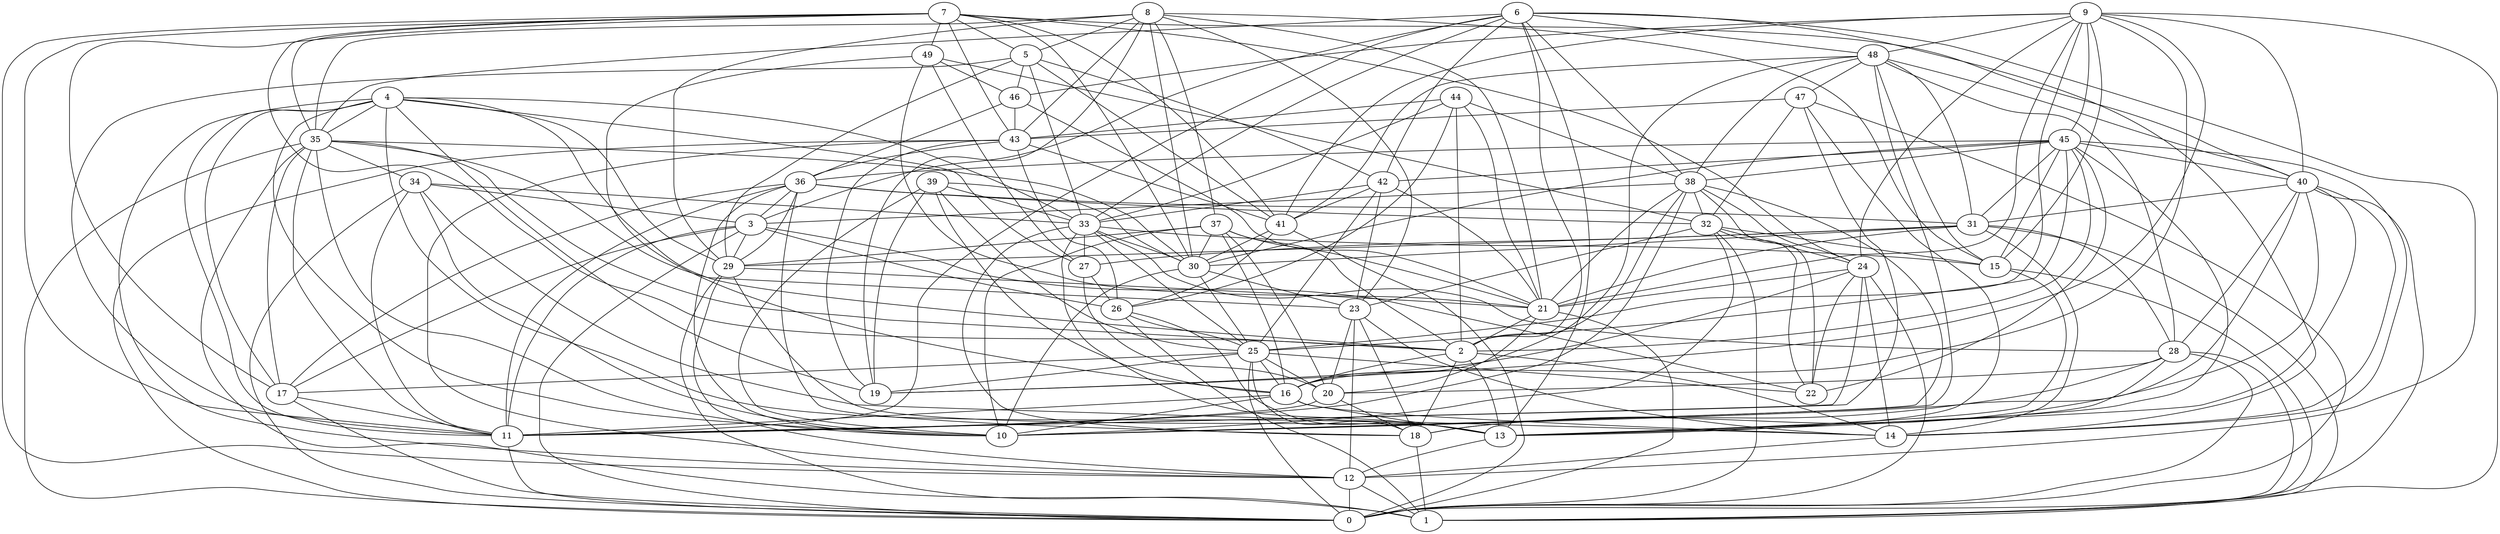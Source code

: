 digraph GG_graph {

subgraph G_graph {
edge [color = black]
"15" -> "1" [dir = none]
"15" -> "13" [dir = none]
"25" -> "19" [dir = none]
"25" -> "0" [dir = none]
"25" -> "18" [dir = none]
"25" -> "16" [dir = none]
"26" -> "1" [dir = none]
"26" -> "13" [dir = none]
"49" -> "21" [dir = none]
"49" -> "32" [dir = none]
"42" -> "41" [dir = none]
"42" -> "25" [dir = none]
"42" -> "33" [dir = none]
"42" -> "21" [dir = none]
"4" -> "33" [dir = none]
"4" -> "12" [dir = none]
"4" -> "10" [dir = none]
"5" -> "41" [dir = none]
"5" -> "46" [dir = none]
"5" -> "33" [dir = none]
"5" -> "42" [dir = none]
"46" -> "21" [dir = none]
"46" -> "36" [dir = none]
"48" -> "47" [dir = none]
"48" -> "41" [dir = none]
"28" -> "20" [dir = none]
"28" -> "1" [dir = none]
"28" -> "13" [dir = none]
"44" -> "33" [dir = none]
"44" -> "26" [dir = none]
"44" -> "2" [dir = none]
"29" -> "12" [dir = none]
"29" -> "13" [dir = none]
"29" -> "21" [dir = none]
"29" -> "1" [dir = none]
"37" -> "29" [dir = none]
"14" -> "12" [dir = none]
"34" -> "33" [dir = none]
"34" -> "10" [dir = none]
"34" -> "0" [dir = none]
"9" -> "24" [dir = none]
"9" -> "45" [dir = none]
"9" -> "19" [dir = none]
"9" -> "48" [dir = none]
"36" -> "11" [dir = none]
"36" -> "32" [dir = none]
"36" -> "3" [dir = none]
"36" -> "18" [dir = none]
"8" -> "19" [dir = none]
"8" -> "30" [dir = none]
"8" -> "37" [dir = none]
"38" -> "22" [dir = none]
"38" -> "11" [dir = none]
"38" -> "10" [dir = none]
"24" -> "19" [dir = none]
"24" -> "22" [dir = none]
"20" -> "11" [dir = none]
"39" -> "19" [dir = none]
"39" -> "16" [dir = none]
"40" -> "18" [dir = none]
"40" -> "14" [dir = none]
"7" -> "17" [dir = none]
"7" -> "11" [dir = none]
"7" -> "43" [dir = none]
"7" -> "35" [dir = none]
"6" -> "11" [dir = none]
"6" -> "48" [dir = none]
"6" -> "33" [dir = none]
"6" -> "3" [dir = none]
"6" -> "2" [dir = none]
"45" -> "15" [dir = none]
"45" -> "36" [dir = none]
"45" -> "30" [dir = none]
"45" -> "22" [dir = none]
"45" -> "13" [dir = none]
"45" -> "31" [dir = none]
"30" -> "23" [dir = none]
"3" -> "26" [dir = none]
"3" -> "11" [dir = none]
"3" -> "17" [dir = none]
"16" -> "13" [dir = none]
"16" -> "14" [dir = none]
"47" -> "32" [dir = none]
"47" -> "11" [dir = none]
"47" -> "0" [dir = none]
"27" -> "26" [dir = none]
"35" -> "17" [dir = none]
"35" -> "11" [dir = none]
"35" -> "1" [dir = none]
"35" -> "23" [dir = none]
"43" -> "26" [dir = none]
"43" -> "12" [dir = none]
"33" -> "25" [dir = none]
"33" -> "27" [dir = none]
"21" -> "2" [dir = none]
"23" -> "18" [dir = none]
"31" -> "27" [dir = none]
"31" -> "29" [dir = none]
"7" -> "12" [dir = none]
"31" -> "21" [dir = none]
"35" -> "10" [dir = none]
"41" -> "26" [dir = none]
"40" -> "31" [dir = none]
"39" -> "10" [dir = none]
"25" -> "22" [dir = none]
"18" -> "1" [dir = none]
"32" -> "10" [dir = none]
"16" -> "11" [dir = none]
"45" -> "40" [dir = none]
"42" -> "23" [dir = none]
"9" -> "15" [dir = none]
"26" -> "25" [dir = none]
"24" -> "0" [dir = none]
"48" -> "16" [dir = none]
"32" -> "15" [dir = none]
"4" -> "35" [dir = none]
"9" -> "46" [dir = none]
"8" -> "5" [dir = none]
"5" -> "11" [dir = none]
"40" -> "10" [dir = none]
"4" -> "29" [dir = none]
"45" -> "2" [dir = none]
"45" -> "42" [dir = none]
"35" -> "0" [dir = none]
"7" -> "41" [dir = none]
"37" -> "10" [dir = none]
"12" -> "0" [dir = none]
"28" -> "0" [dir = none]
"38" -> "21" [dir = none]
"37" -> "16" [dir = none]
"9" -> "1" [dir = none]
"34" -> "11" [dir = none]
"31" -> "28" [dir = none]
"46" -> "43" [dir = none]
"32" -> "0" [dir = none]
"17" -> "11" [dir = none]
"28" -> "18" [dir = none]
"8" -> "15" [dir = none]
"49" -> "27" [dir = none]
"38" -> "32" [dir = none]
"24" -> "21" [dir = none]
"4" -> "17" [dir = none]
"35" -> "2" [dir = none]
"49" -> "16" [dir = none]
"4" -> "27" [dir = none]
"7" -> "2" [dir = none]
"38" -> "2" [dir = none]
"47" -> "13" [dir = none]
"44" -> "21" [dir = none]
"43" -> "41" [dir = none]
"44" -> "38" [dir = none]
"36" -> "10" [dir = none]
"4" -> "13" [dir = none]
"30" -> "10" [dir = none]
"43" -> "0" [dir = none]
"32" -> "22" [dir = none]
"8" -> "29" [dir = none]
"21" -> "0" [dir = none]
"43" -> "36" [dir = none]
"35" -> "30" [dir = none]
"20" -> "18" [dir = none]
"6" -> "35" [dir = none]
"34" -> "14" [dir = none]
"2" -> "18" [dir = none]
"9" -> "21" [dir = none]
"41" -> "0" [dir = none]
"45" -> "25" [dir = none]
"48" -> "10" [dir = none]
"27" -> "20" [dir = none]
"11" -> "0" [dir = none]
"7" -> "49" [dir = none]
"39" -> "33" [dir = none]
"33" -> "28" [dir = none]
"36" -> "29" [dir = none]
"48" -> "40" [dir = none]
"31" -> "1" [dir = none]
"9" -> "25" [dir = none]
"49" -> "46" [dir = none]
"45" -> "14" [dir = none]
"31" -> "14" [dir = none]
"32" -> "24" [dir = none]
"33" -> "18" [dir = none]
"48" -> "31" [dir = none]
"38" -> "3" [dir = none]
"8" -> "23" [dir = none]
"24" -> "11" [dir = none]
"17" -> "0" [dir = none]
"48" -> "38" [dir = none]
"23" -> "20" [dir = none]
"25" -> "17" [dir = none]
"40" -> "28" [dir = none]
"16" -> "10" [dir = none]
"6" -> "12" [dir = none]
"40" -> "13" [dir = none]
"6" -> "38" [dir = none]
"48" -> "15" [dir = none]
"33" -> "30" [dir = none]
"6" -> "42" [dir = none]
"37" -> "2" [dir = none]
"2" -> "16" [dir = none]
"32" -> "23" [dir = none]
"7" -> "40" [dir = none]
"8" -> "43" [dir = none]
"33" -> "15" [dir = none]
"43" -> "19" [dir = none]
"8" -> "21" [dir = none]
"36" -> "17" [dir = none]
"4" -> "19" [dir = none]
"4" -> "2" [dir = none]
"47" -> "43" [dir = none]
"2" -> "13" [dir = none]
"7" -> "5" [dir = none]
"23" -> "14" [dir = none]
"40" -> "0" [dir = none]
"33" -> "13" [dir = none]
"37" -> "20" [dir = none]
"34" -> "3" [dir = none]
"3" -> "29" [dir = none]
"4" -> "11" [dir = none]
"9" -> "40" [dir = none]
"7" -> "30" [dir = none]
"45" -> "38" [dir = none]
"13" -> "12" [dir = none]
"39" -> "25" [dir = none]
"12" -> "1" [dir = none]
"38" -> "24" [dir = none]
"31" -> "30" [dir = none]
"39" -> "30" [dir = none]
"37" -> "30" [dir = none]
"25" -> "20" [dir = none]
"6" -> "14" [dir = none]
"7" -> "24" [dir = none]
"35" -> "34" [dir = none]
"44" -> "43" [dir = none]
"41" -> "30" [dir = none]
"6" -> "13" [dir = none]
"9" -> "41" [dir = none]
"3" -> "22" [dir = none]
"36" -> "31" [dir = none]
"24" -> "14" [dir = none]
"21" -> "20" [dir = none]
"8" -> "35" [dir = none]
"48" -> "28" [dir = none]
"9" -> "16" [dir = none]
"2" -> "14" [dir = none]
"5" -> "29" [dir = none]
"3" -> "0" [dir = none]
"30" -> "25" [dir = none]
"37" -> "21" [dir = none]
"23" -> "12" [dir = none]
}

}
